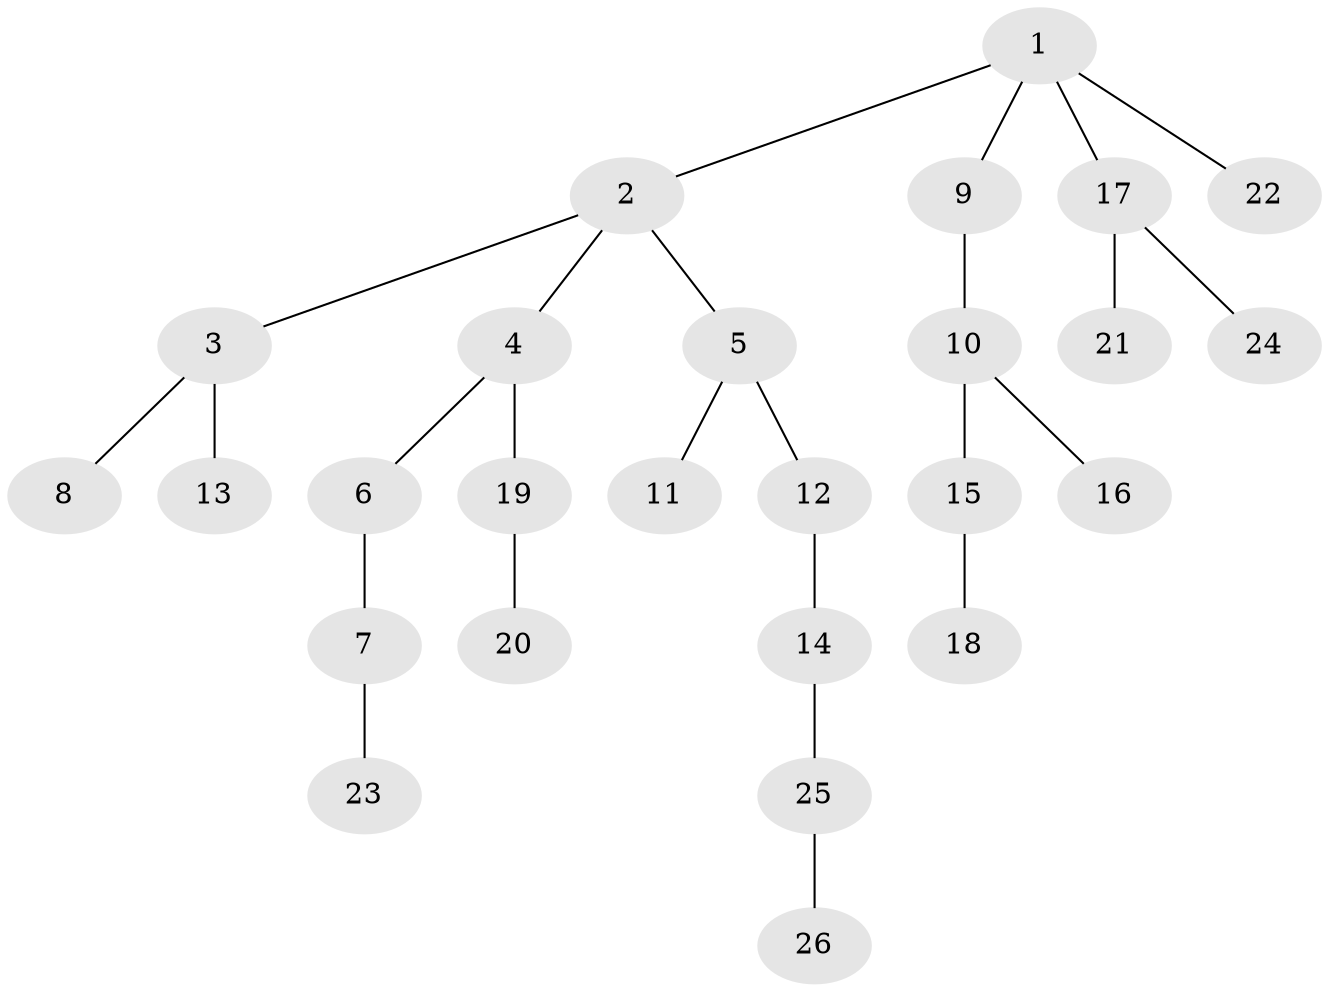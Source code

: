 // original degree distribution, {4: 0.047619047619047616, 5: 0.06349206349206349, 2: 0.30158730158730157, 1: 0.47619047619047616, 3: 0.09523809523809523, 6: 0.015873015873015872}
// Generated by graph-tools (version 1.1) at 2025/51/03/04/25 22:51:48]
// undirected, 26 vertices, 25 edges
graph export_dot {
  node [color=gray90,style=filled];
  1;
  2;
  3;
  4;
  5;
  6;
  7;
  8;
  9;
  10;
  11;
  12;
  13;
  14;
  15;
  16;
  17;
  18;
  19;
  20;
  21;
  22;
  23;
  24;
  25;
  26;
  1 -- 2 [weight=1.0];
  1 -- 9 [weight=1.0];
  1 -- 17 [weight=1.0];
  1 -- 22 [weight=1.0];
  2 -- 3 [weight=1.0];
  2 -- 4 [weight=1.0];
  2 -- 5 [weight=1.0];
  3 -- 8 [weight=1.0];
  3 -- 13 [weight=1.0];
  4 -- 6 [weight=1.0];
  4 -- 19 [weight=1.0];
  5 -- 11 [weight=1.0];
  5 -- 12 [weight=2.0];
  6 -- 7 [weight=1.0];
  7 -- 23 [weight=1.0];
  9 -- 10 [weight=1.0];
  10 -- 15 [weight=3.0];
  10 -- 16 [weight=1.0];
  12 -- 14 [weight=1.0];
  14 -- 25 [weight=1.0];
  15 -- 18 [weight=1.0];
  17 -- 21 [weight=1.0];
  17 -- 24 [weight=1.0];
  19 -- 20 [weight=2.0];
  25 -- 26 [weight=1.0];
}
